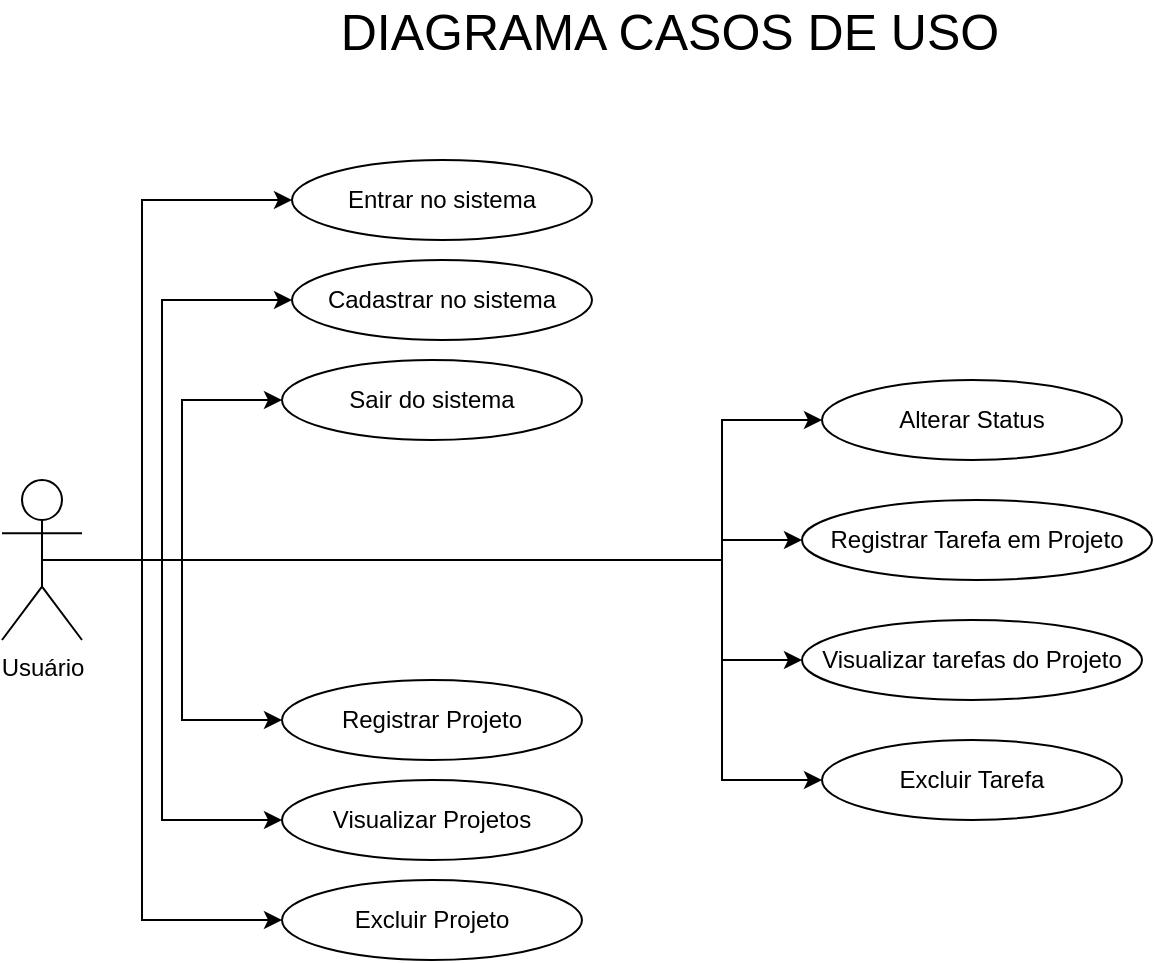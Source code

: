 <mxfile version="24.8.2">
  <diagram name="Página-1" id="1DtFIOmaREH_Nfe0pIDU">
    <mxGraphModel dx="880" dy="460" grid="1" gridSize="10" guides="1" tooltips="1" connect="1" arrows="1" fold="1" page="1" pageScale="1" pageWidth="827" pageHeight="1169" math="0" shadow="0">
      <root>
        <mxCell id="0" />
        <mxCell id="1" parent="0" />
        <mxCell id="pBs0rE_wFGlc-nFLfr7V-2" value="&lt;font style=&quot;font-size: 25px;&quot;&gt;DIAGRAMA CASOS DE USO&lt;/font&gt;" style="text;html=1;align=center;verticalAlign=middle;whiteSpace=wrap;rounded=0;" parent="1" vertex="1">
          <mxGeometry x="229" y="40" width="370" height="30" as="geometry" />
        </mxCell>
        <mxCell id="pBs0rE_wFGlc-nFLfr7V-20" style="edgeStyle=orthogonalEdgeStyle;rounded=0;orthogonalLoop=1;jettySize=auto;html=1;exitX=0.5;exitY=0.5;exitDx=0;exitDy=0;exitPerimeter=0;entryX=0;entryY=0.5;entryDx=0;entryDy=0;" parent="1" source="pBs0rE_wFGlc-nFLfr7V-3" target="pBs0rE_wFGlc-nFLfr7V-5" edge="1">
          <mxGeometry relative="1" as="geometry">
            <Array as="points">
              <mxPoint x="160" y="320" />
              <mxPoint x="160" y="190" />
            </Array>
          </mxGeometry>
        </mxCell>
        <mxCell id="pBs0rE_wFGlc-nFLfr7V-21" style="edgeStyle=orthogonalEdgeStyle;rounded=0;orthogonalLoop=1;jettySize=auto;html=1;exitX=0.5;exitY=0.5;exitDx=0;exitDy=0;exitPerimeter=0;entryX=0;entryY=0.5;entryDx=0;entryDy=0;" parent="1" source="pBs0rE_wFGlc-nFLfr7V-3" target="pBs0rE_wFGlc-nFLfr7V-6" edge="1">
          <mxGeometry relative="1" as="geometry">
            <Array as="points">
              <mxPoint x="150" y="320" />
              <mxPoint x="150" y="140" />
            </Array>
          </mxGeometry>
        </mxCell>
        <mxCell id="pBs0rE_wFGlc-nFLfr7V-22" style="edgeStyle=orthogonalEdgeStyle;rounded=0;orthogonalLoop=1;jettySize=auto;html=1;exitX=0.5;exitY=0.5;exitDx=0;exitDy=0;exitPerimeter=0;" parent="1" source="pBs0rE_wFGlc-nFLfr7V-3" target="pBs0rE_wFGlc-nFLfr7V-7" edge="1">
          <mxGeometry relative="1" as="geometry">
            <Array as="points">
              <mxPoint x="170" y="320" />
              <mxPoint x="170" y="240" />
            </Array>
          </mxGeometry>
        </mxCell>
        <mxCell id="pBs0rE_wFGlc-nFLfr7V-23" style="edgeStyle=orthogonalEdgeStyle;rounded=0;orthogonalLoop=1;jettySize=auto;html=1;exitX=0.5;exitY=0.5;exitDx=0;exitDy=0;exitPerimeter=0;entryX=0;entryY=0.5;entryDx=0;entryDy=0;" parent="1" source="pBs0rE_wFGlc-nFLfr7V-3" target="pBs0rE_wFGlc-nFLfr7V-13" edge="1">
          <mxGeometry relative="1" as="geometry" />
        </mxCell>
        <mxCell id="pBs0rE_wFGlc-nFLfr7V-24" style="edgeStyle=orthogonalEdgeStyle;rounded=0;orthogonalLoop=1;jettySize=auto;html=1;exitX=0.5;exitY=0.5;exitDx=0;exitDy=0;exitPerimeter=0;entryX=0;entryY=0.5;entryDx=0;entryDy=0;" parent="1" source="pBs0rE_wFGlc-nFLfr7V-3" target="pBs0rE_wFGlc-nFLfr7V-14" edge="1">
          <mxGeometry relative="1" as="geometry">
            <Array as="points">
              <mxPoint x="160" y="320" />
              <mxPoint x="160" y="450" />
            </Array>
          </mxGeometry>
        </mxCell>
        <mxCell id="pBs0rE_wFGlc-nFLfr7V-25" style="edgeStyle=orthogonalEdgeStyle;rounded=0;orthogonalLoop=1;jettySize=auto;html=1;exitX=0.5;exitY=0.5;exitDx=0;exitDy=0;exitPerimeter=0;entryX=0;entryY=0.5;entryDx=0;entryDy=0;" parent="1" source="pBs0rE_wFGlc-nFLfr7V-3" target="pBs0rE_wFGlc-nFLfr7V-15" edge="1">
          <mxGeometry relative="1" as="geometry">
            <Array as="points">
              <mxPoint x="150" y="320" />
              <mxPoint x="150" y="500" />
            </Array>
          </mxGeometry>
        </mxCell>
        <mxCell id="pBs0rE_wFGlc-nFLfr7V-26" style="edgeStyle=orthogonalEdgeStyle;rounded=0;orthogonalLoop=1;jettySize=auto;html=1;exitX=0.5;exitY=0.5;exitDx=0;exitDy=0;exitPerimeter=0;entryX=0;entryY=0.5;entryDx=0;entryDy=0;" parent="1" source="pBs0rE_wFGlc-nFLfr7V-3" target="pBs0rE_wFGlc-nFLfr7V-17" edge="1">
          <mxGeometry relative="1" as="geometry">
            <Array as="points">
              <mxPoint x="440" y="320" />
              <mxPoint x="440" y="310" />
            </Array>
          </mxGeometry>
        </mxCell>
        <mxCell id="pBs0rE_wFGlc-nFLfr7V-27" style="edgeStyle=orthogonalEdgeStyle;rounded=0;orthogonalLoop=1;jettySize=auto;html=1;exitX=0.5;exitY=0.5;exitDx=0;exitDy=0;exitPerimeter=0;entryX=0;entryY=0.5;entryDx=0;entryDy=0;" parent="1" source="pBs0rE_wFGlc-nFLfr7V-3" target="pBs0rE_wFGlc-nFLfr7V-18" edge="1">
          <mxGeometry relative="1" as="geometry">
            <Array as="points">
              <mxPoint x="440" y="320" />
              <mxPoint x="440" y="370" />
            </Array>
          </mxGeometry>
        </mxCell>
        <mxCell id="pBs0rE_wFGlc-nFLfr7V-28" style="edgeStyle=orthogonalEdgeStyle;rounded=0;orthogonalLoop=1;jettySize=auto;html=1;exitX=0.5;exitY=0.5;exitDx=0;exitDy=0;exitPerimeter=0;entryX=0;entryY=0.5;entryDx=0;entryDy=0;" parent="1" source="pBs0rE_wFGlc-nFLfr7V-3" target="pBs0rE_wFGlc-nFLfr7V-19" edge="1">
          <mxGeometry relative="1" as="geometry">
            <Array as="points">
              <mxPoint x="440" y="320" />
              <mxPoint x="440" y="430" />
            </Array>
          </mxGeometry>
        </mxCell>
        <mxCell id="PpYnh7nqeetkDU3eM1rG-2" style="edgeStyle=orthogonalEdgeStyle;rounded=0;orthogonalLoop=1;jettySize=auto;html=1;exitX=0.5;exitY=0.5;exitDx=0;exitDy=0;exitPerimeter=0;entryX=0;entryY=0.5;entryDx=0;entryDy=0;" parent="1" source="pBs0rE_wFGlc-nFLfr7V-3" target="PpYnh7nqeetkDU3eM1rG-1" edge="1">
          <mxGeometry relative="1" as="geometry">
            <Array as="points">
              <mxPoint x="440" y="320" />
              <mxPoint x="440" y="250" />
            </Array>
          </mxGeometry>
        </mxCell>
        <mxCell id="pBs0rE_wFGlc-nFLfr7V-3" value="Usuário" style="shape=umlActor;verticalLabelPosition=bottom;verticalAlign=top;html=1;outlineConnect=0;" parent="1" vertex="1">
          <mxGeometry x="80" y="280" width="40" height="80" as="geometry" />
        </mxCell>
        <mxCell id="pBs0rE_wFGlc-nFLfr7V-5" value="Cadastrar no sistema" style="ellipse;whiteSpace=wrap;html=1;" parent="1" vertex="1">
          <mxGeometry x="225" y="170" width="150" height="40" as="geometry" />
        </mxCell>
        <mxCell id="pBs0rE_wFGlc-nFLfr7V-6" value="Entrar no sistema" style="ellipse;whiteSpace=wrap;html=1;" parent="1" vertex="1">
          <mxGeometry x="225" y="120" width="150" height="40" as="geometry" />
        </mxCell>
        <mxCell id="pBs0rE_wFGlc-nFLfr7V-7" value="Sair do sistema" style="ellipse;whiteSpace=wrap;html=1;" parent="1" vertex="1">
          <mxGeometry x="220" y="220" width="150" height="40" as="geometry" />
        </mxCell>
        <mxCell id="pBs0rE_wFGlc-nFLfr7V-13" value="Registrar Projeto" style="ellipse;whiteSpace=wrap;html=1;" parent="1" vertex="1">
          <mxGeometry x="220" y="380" width="150" height="40" as="geometry" />
        </mxCell>
        <mxCell id="pBs0rE_wFGlc-nFLfr7V-14" value="Visualizar Projetos" style="ellipse;whiteSpace=wrap;html=1;" parent="1" vertex="1">
          <mxGeometry x="220" y="430" width="150" height="40" as="geometry" />
        </mxCell>
        <mxCell id="pBs0rE_wFGlc-nFLfr7V-15" value="Excluir Projeto" style="ellipse;whiteSpace=wrap;html=1;" parent="1" vertex="1">
          <mxGeometry x="220" y="480" width="150" height="40" as="geometry" />
        </mxCell>
        <mxCell id="pBs0rE_wFGlc-nFLfr7V-17" value="Registrar Tarefa em Projeto" style="ellipse;whiteSpace=wrap;html=1;" parent="1" vertex="1">
          <mxGeometry x="480" y="290" width="175" height="40" as="geometry" />
        </mxCell>
        <mxCell id="pBs0rE_wFGlc-nFLfr7V-18" value="Visualizar tarefas do Projeto" style="ellipse;whiteSpace=wrap;html=1;" parent="1" vertex="1">
          <mxGeometry x="480" y="350" width="170" height="40" as="geometry" />
        </mxCell>
        <mxCell id="pBs0rE_wFGlc-nFLfr7V-19" value="Excluir Tarefa" style="ellipse;whiteSpace=wrap;html=1;" parent="1" vertex="1">
          <mxGeometry x="490" y="410" width="150" height="40" as="geometry" />
        </mxCell>
        <mxCell id="PpYnh7nqeetkDU3eM1rG-1" value="Alterar Status" style="ellipse;whiteSpace=wrap;html=1;" parent="1" vertex="1">
          <mxGeometry x="490" y="230" width="150" height="40" as="geometry" />
        </mxCell>
      </root>
    </mxGraphModel>
  </diagram>
</mxfile>
